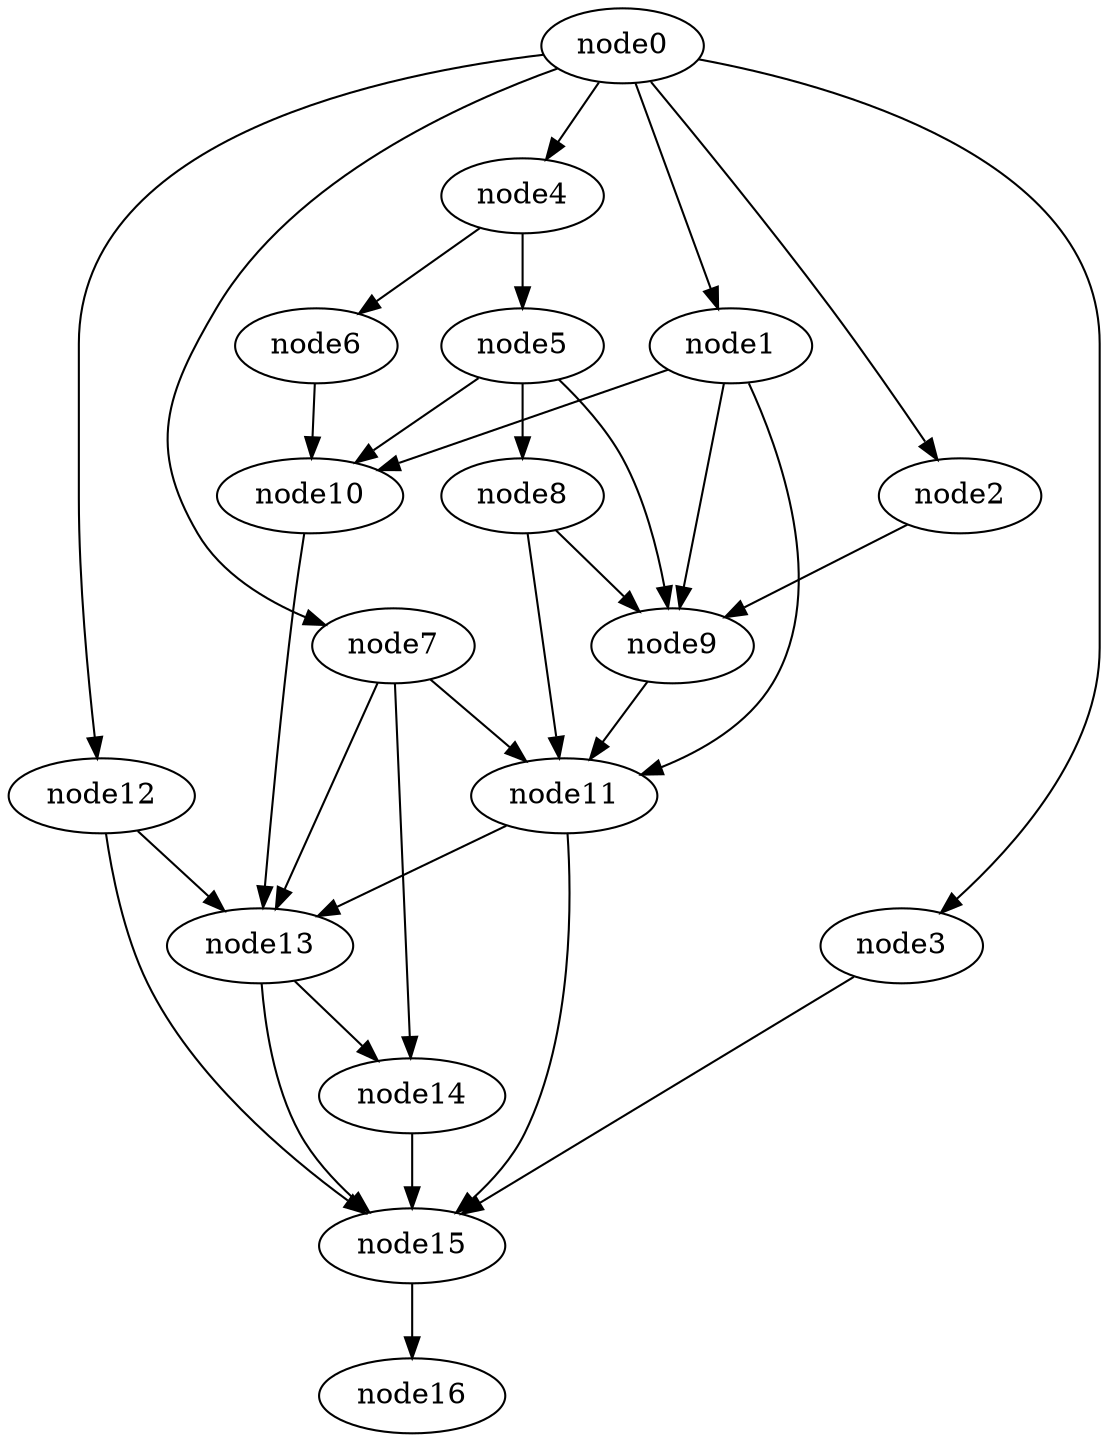 digraph g{
	node16
	node15 -> node16
	node14 -> node15
	node13 -> node15
	node13 -> node14
	node12 -> node15
	node12 -> node13
	node11 -> node15
	node11 -> node13
	node10 -> node13
	node9 -> node11
	node8 -> node11
	node8 -> node9
	node7 -> node14
	node7 -> node13
	node7 -> node11
	node6 -> node10
	node5 -> node10
	node5 -> node9
	node5 -> node8
	node4 -> node6
	node4 -> node5
	node3 -> node15
	node2 -> node9
	node1 -> node11
	node1 -> node10
	node1 -> node9
	node0 -> node12
	node0 -> node7
	node0 -> node4
	node0 -> node3
	node0 -> node2
	node0 -> node1
}
